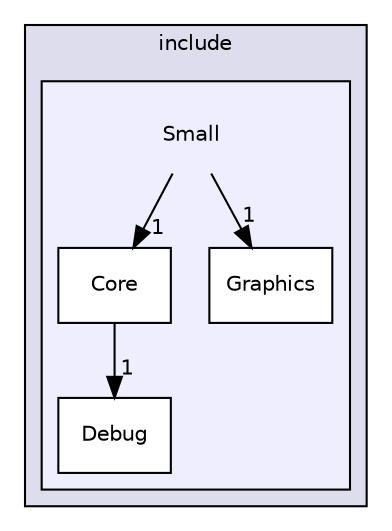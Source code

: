 digraph "include/Small" {
  compound=true
  node [ fontsize="10", fontname="Helvetica"];
  edge [ labelfontsize="10", labelfontname="Helvetica"];
  subgraph clusterdir_8e4a18c814930dece8feb93b1f20a8ba {
    graph [ bgcolor="#ddddee", pencolor="black", label="include" fontname="Helvetica", fontsize="10", URL="dir_8e4a18c814930dece8feb93b1f20a8ba.html"]
  subgraph clusterdir_bccf9de9576cfd43a752576f669ec707 {
    graph [ bgcolor="#eeeeff", pencolor="black", label="" URL="dir_bccf9de9576cfd43a752576f669ec707.html"];
    dir_bccf9de9576cfd43a752576f669ec707 [shape=plaintext label="Small"];
    dir_28fb12f25184f93ef1999017e259726d [shape=box label="Core" color="black" fillcolor="white" style="filled" URL="dir_28fb12f25184f93ef1999017e259726d.html"];
    dir_7f4e8556346902d5437514d20633b51f [shape=box label="Debug" color="black" fillcolor="white" style="filled" URL="dir_7f4e8556346902d5437514d20633b51f.html"];
    dir_1e32cf0ae7c9740a651d31fd7036c32f [shape=box label="Graphics" color="black" fillcolor="white" style="filled" URL="dir_1e32cf0ae7c9740a651d31fd7036c32f.html"];
  }
  }
  dir_bccf9de9576cfd43a752576f669ec707->dir_1e32cf0ae7c9740a651d31fd7036c32f [headlabel="1", labeldistance=1.5 headhref="dir_000001_000004.html"];
  dir_bccf9de9576cfd43a752576f669ec707->dir_28fb12f25184f93ef1999017e259726d [headlabel="1", labeldistance=1.5 headhref="dir_000001_000002.html"];
  dir_28fb12f25184f93ef1999017e259726d->dir_7f4e8556346902d5437514d20633b51f [headlabel="1", labeldistance=1.5 headhref="dir_000002_000003.html"];
}

